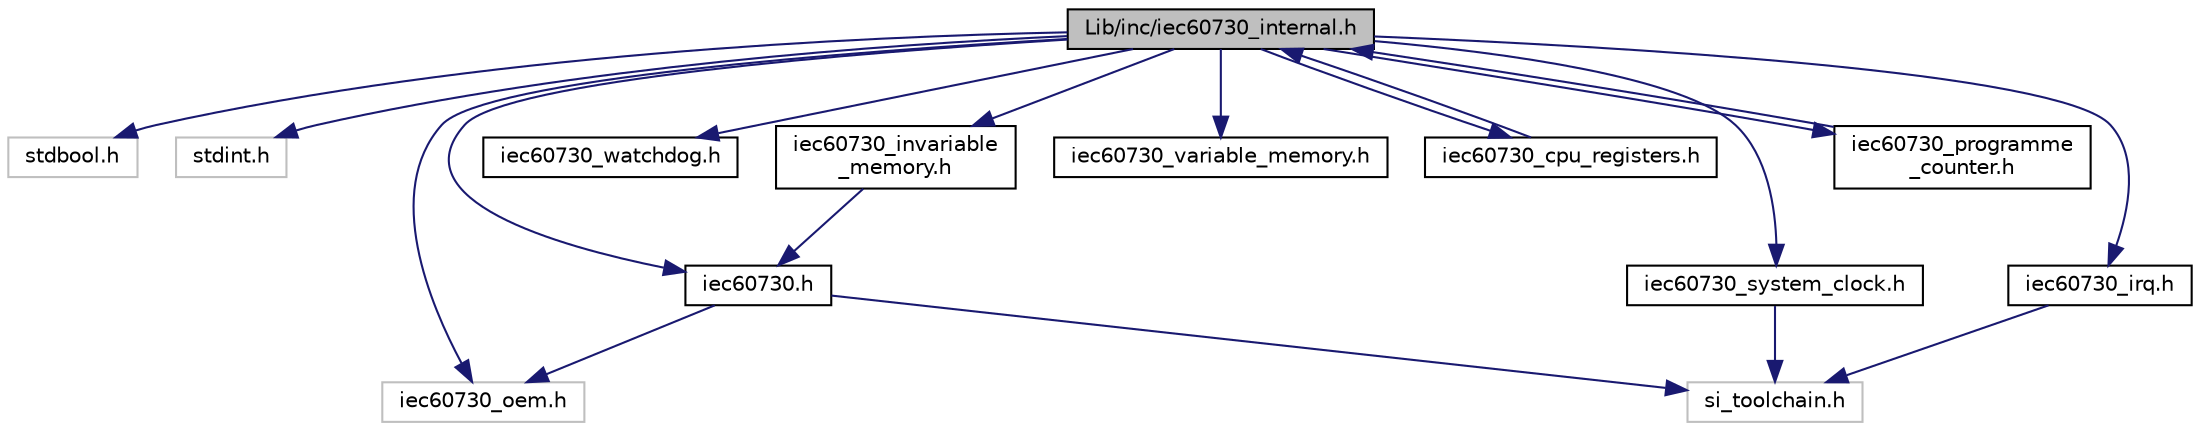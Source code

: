 digraph "Lib/inc/iec60730_internal.h"
{
 // LATEX_PDF_SIZE
  edge [fontname="Helvetica",fontsize="10",labelfontname="Helvetica",labelfontsize="10"];
  node [fontname="Helvetica",fontsize="10",shape=record];
  Node1 [label="Lib/inc/iec60730_internal.h",height=0.2,width=0.4,color="black", fillcolor="grey75", style="filled", fontcolor="black",tooltip="Internal definitions."];
  Node1 -> Node2 [color="midnightblue",fontsize="10",style="solid",fontname="Helvetica"];
  Node2 [label="stdbool.h",height=0.2,width=0.4,color="grey75", fillcolor="white", style="filled",tooltip=" "];
  Node1 -> Node3 [color="midnightblue",fontsize="10",style="solid",fontname="Helvetica"];
  Node3 [label="stdint.h",height=0.2,width=0.4,color="grey75", fillcolor="white", style="filled",tooltip=" "];
  Node1 -> Node4 [color="midnightblue",fontsize="10",style="solid",fontname="Helvetica"];
  Node4 [label="iec60730.h",height=0.2,width=0.4,color="black", fillcolor="white", style="filled",URL="$iec60730_8h.html",tooltip="Library definitions."];
  Node4 -> Node5 [color="midnightblue",fontsize="10",style="solid",fontname="Helvetica"];
  Node5 [label="si_toolchain.h",height=0.2,width=0.4,color="grey75", fillcolor="white", style="filled",tooltip=" "];
  Node4 -> Node6 [color="midnightblue",fontsize="10",style="solid",fontname="Helvetica"];
  Node6 [label="iec60730_oem.h",height=0.2,width=0.4,color="grey75", fillcolor="white", style="filled",tooltip=" "];
  Node1 -> Node7 [color="midnightblue",fontsize="10",style="solid",fontname="Helvetica"];
  Node7 [label="iec60730_watchdog.h",height=0.2,width=0.4,color="black", fillcolor="white", style="filled",URL="$iec60730__watchdog_8h.html",tooltip="Watchdog check."];
  Node1 -> Node8 [color="midnightblue",fontsize="10",style="solid",fontname="Helvetica"];
  Node8 [label="iec60730_invariable\l_memory.h",height=0.2,width=0.4,color="black", fillcolor="white", style="filled",URL="$iec60730__invariable__memory_8h.html",tooltip="Invariable memory check."];
  Node8 -> Node4 [color="midnightblue",fontsize="10",style="solid",fontname="Helvetica"];
  Node1 -> Node9 [color="midnightblue",fontsize="10",style="solid",fontname="Helvetica"];
  Node9 [label="iec60730_variable_memory.h",height=0.2,width=0.4,color="black", fillcolor="white", style="filled",URL="$iec60730__variable__memory_8h.html",tooltip="Variable memory check."];
  Node1 -> Node10 [color="midnightblue",fontsize="10",style="solid",fontname="Helvetica"];
  Node10 [label="iec60730_cpu_registers.h",height=0.2,width=0.4,color="black", fillcolor="white", style="filled",URL="$iec60730__cpu__registers_8h.html",tooltip="CPU Registers check."];
  Node10 -> Node1 [color="midnightblue",fontsize="10",style="solid",fontname="Helvetica"];
  Node1 -> Node11 [color="midnightblue",fontsize="10",style="solid",fontname="Helvetica"];
  Node11 [label="iec60730_system_clock.h",height=0.2,width=0.4,color="black", fillcolor="white", style="filled",URL="$iec60730__system__clock_8h.html",tooltip="Clock check."];
  Node11 -> Node5 [color="midnightblue",fontsize="10",style="solid",fontname="Helvetica"];
  Node1 -> Node12 [color="midnightblue",fontsize="10",style="solid",fontname="Helvetica"];
  Node12 [label="iec60730_programme\l_counter.h",height=0.2,width=0.4,color="black", fillcolor="white", style="filled",URL="$iec60730__programme__counter_8h.html",tooltip="Program Counter check."];
  Node12 -> Node1 [color="midnightblue",fontsize="10",style="solid",fontname="Helvetica"];
  Node1 -> Node13 [color="midnightblue",fontsize="10",style="solid",fontname="Helvetica"];
  Node13 [label="iec60730_irq.h",height=0.2,width=0.4,color="black", fillcolor="white", style="filled",URL="$iec60730__irq_8h.html",tooltip="Interrupt check."];
  Node13 -> Node5 [color="midnightblue",fontsize="10",style="solid",fontname="Helvetica"];
  Node1 -> Node6 [color="midnightblue",fontsize="10",style="solid",fontname="Helvetica"];
}
